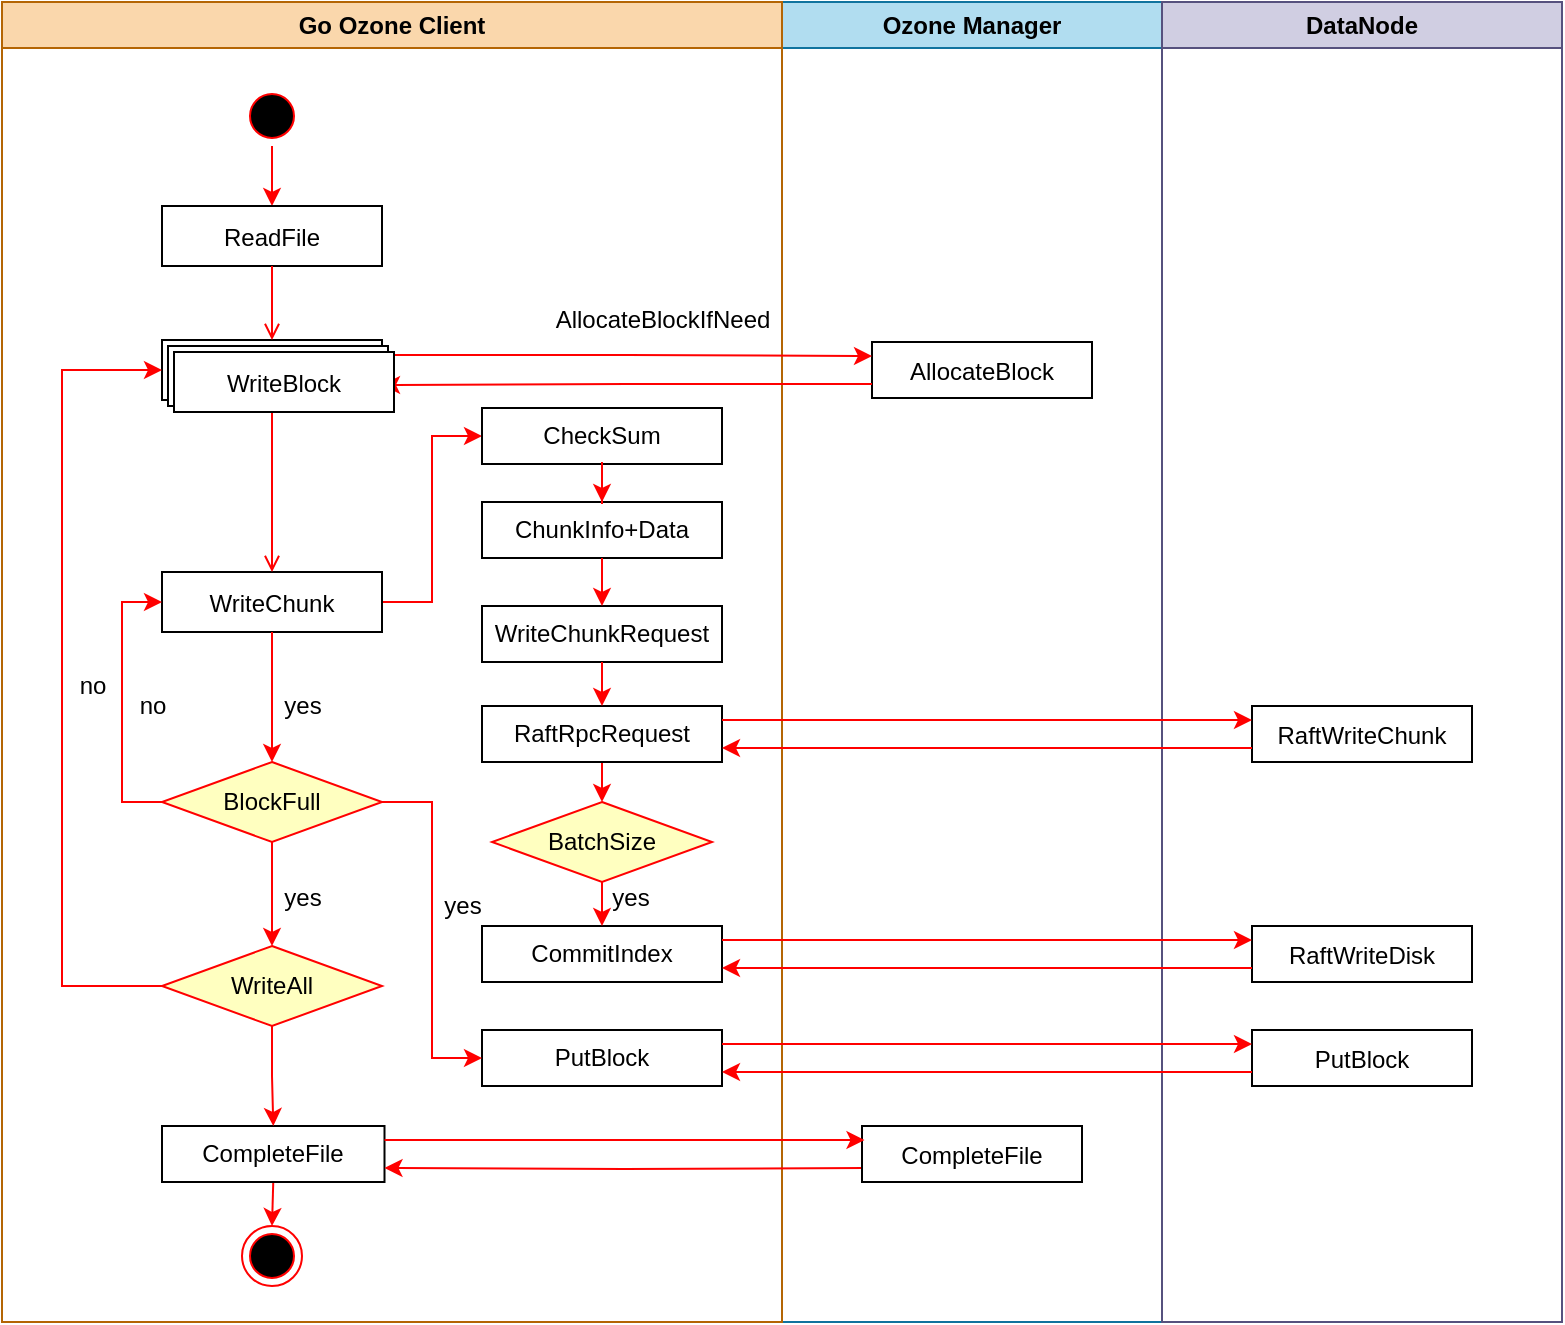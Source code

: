 <mxfile version="14.4.8" type="github">
  <diagram name="Page-1" id="e7e014a7-5840-1c2e-5031-d8a46d1fe8dd">
    <mxGraphModel dx="1577" dy="858" grid="1" gridSize="10" guides="1" tooltips="1" connect="1" arrows="1" fold="1" page="1" pageScale="1" pageWidth="1169" pageHeight="826" background="#ffffff" math="0" shadow="0">
      <root>
        <mxCell id="0" />
        <mxCell id="1" parent="0" />
        <mxCell id="3" value="Ozone Manager" style="swimlane;whiteSpace=wrap;fillColor=#b1ddf0;strokeColor=#10739e;" parent="1" vertex="1">
          <mxGeometry x="510" y="128" width="190" height="660" as="geometry" />
        </mxCell>
        <mxCell id="15" value="AllocateBlock" style="" parent="3" vertex="1">
          <mxGeometry x="45" y="170" width="110" height="28" as="geometry" />
        </mxCell>
        <mxCell id="2" value="Go Ozone Client" style="swimlane;whiteSpace=wrap;fillColor=#fad7ac;strokeColor=#b46504;" parent="3" vertex="1">
          <mxGeometry x="-390" width="390" height="660" as="geometry" />
        </mxCell>
        <mxCell id="Hb1o-aAh4JWjioTGs-aV-61" style="edgeStyle=orthogonalEdgeStyle;rounded=0;orthogonalLoop=1;jettySize=auto;html=1;exitX=0.5;exitY=1;exitDx=0;exitDy=0;entryX=0.5;entryY=0;entryDx=0;entryDy=0;strokeColor=#FF0000;" parent="2" source="5" target="7" edge="1">
          <mxGeometry relative="1" as="geometry" />
        </mxCell>
        <mxCell id="5" value="" style="ellipse;shape=startState;fillColor=#000000;strokeColor=#ff0000;" parent="2" vertex="1">
          <mxGeometry x="120" y="42" width="30" height="30" as="geometry" />
        </mxCell>
        <mxCell id="7" value="ReadFile" style="" parent="2" vertex="1">
          <mxGeometry x="80" y="102" width="110" height="30" as="geometry" />
        </mxCell>
        <mxCell id="8" value="WriteBlock" style="" parent="2" vertex="1">
          <mxGeometry x="80" y="169" width="110" height="30" as="geometry" />
        </mxCell>
        <mxCell id="9" value="" style="endArrow=open;strokeColor=#FF0000;endFill=1;rounded=0" parent="2" source="7" target="8" edge="1">
          <mxGeometry relative="1" as="geometry" />
        </mxCell>
        <mxCell id="Hb1o-aAh4JWjioTGs-aV-103" style="edgeStyle=orthogonalEdgeStyle;rounded=0;orthogonalLoop=1;jettySize=auto;html=1;exitX=1;exitY=0.5;exitDx=0;exitDy=0;entryX=0;entryY=0.5;entryDx=0;entryDy=0;strokeColor=#FF0000;" parent="2" source="10" target="Hb1o-aAh4JWjioTGs-aV-71" edge="1">
          <mxGeometry relative="1" as="geometry" />
        </mxCell>
        <mxCell id="10" value="WriteChunk" style="" parent="2" vertex="1">
          <mxGeometry x="80" y="285" width="110" height="30" as="geometry" />
        </mxCell>
        <mxCell id="11" value="" style="endArrow=open;strokeColor=#FF0000;endFill=1;rounded=0" parent="2" source="8" target="10" edge="1">
          <mxGeometry relative="1" as="geometry" />
        </mxCell>
        <mxCell id="Hb1o-aAh4JWjioTGs-aV-48" style="edgeStyle=orthogonalEdgeStyle;rounded=0;orthogonalLoop=1;jettySize=auto;html=1;exitX=0;exitY=0.5;exitDx=0;exitDy=0;entryX=0;entryY=0.5;entryDx=0;entryDy=0;strokeColor=#FF0000;" parent="2" source="Hb1o-aAh4JWjioTGs-aV-41" target="10" edge="1">
          <mxGeometry relative="1" as="geometry" />
        </mxCell>
        <mxCell id="Hb1o-aAh4JWjioTGs-aV-52" style="edgeStyle=orthogonalEdgeStyle;rounded=0;orthogonalLoop=1;jettySize=auto;html=1;exitX=0.5;exitY=1;exitDx=0;exitDy=0;entryX=0.5;entryY=0;entryDx=0;entryDy=0;strokeColor=#FF0000;" parent="2" source="Hb1o-aAh4JWjioTGs-aV-41" target="Hb1o-aAh4JWjioTGs-aV-50" edge="1">
          <mxGeometry relative="1" as="geometry" />
        </mxCell>
        <mxCell id="Hb1o-aAh4JWjioTGs-aV-41" value="BlockFull" style="rhombus;whiteSpace=wrap;html=1;strokeColor=#FF0000;fillColor=#FFFFC0;" parent="2" vertex="1">
          <mxGeometry x="80" y="380" width="110" height="40" as="geometry" />
        </mxCell>
        <mxCell id="Hb1o-aAh4JWjioTGs-aV-42" value="" style="edgeStyle=orthogonalEdgeStyle;rounded=0;orthogonalLoop=1;jettySize=auto;html=1;strokeColor=#FF0000;" parent="2" source="10" target="Hb1o-aAh4JWjioTGs-aV-41" edge="1">
          <mxGeometry relative="1" as="geometry" />
        </mxCell>
        <mxCell id="Hb1o-aAh4JWjioTGs-aV-45" value="AllocateBlockIfNeed" style="text;html=1;align=center;verticalAlign=middle;resizable=0;points=[];autosize=1;" parent="2" vertex="1">
          <mxGeometry x="270" y="149" width="120" height="20" as="geometry" />
        </mxCell>
        <mxCell id="Hb1o-aAh4JWjioTGs-aV-54" style="edgeStyle=orthogonalEdgeStyle;rounded=0;orthogonalLoop=1;jettySize=auto;html=1;exitX=0;exitY=0.5;exitDx=0;exitDy=0;strokeColor=#FF0000;" parent="2" source="Hb1o-aAh4JWjioTGs-aV-50" edge="1">
          <mxGeometry relative="1" as="geometry">
            <mxPoint x="80" y="184" as="targetPoint" />
            <Array as="points">
              <mxPoint x="30" y="492" />
              <mxPoint x="30" y="184" />
              <mxPoint x="80" y="184" />
            </Array>
          </mxGeometry>
        </mxCell>
        <mxCell id="Hb1o-aAh4JWjioTGs-aV-50" value="WriteAll" style="rhombus;whiteSpace=wrap;html=1;strokeColor=#FF0000;fillColor=#FFFFC0;" parent="2" vertex="1">
          <mxGeometry x="80" y="472" width="110" height="40" as="geometry" />
        </mxCell>
        <mxCell id="Hb1o-aAh4JWjioTGs-aV-53" value="yes" style="text;html=1;align=center;verticalAlign=middle;resizable=0;points=[];autosize=1;" parent="2" vertex="1">
          <mxGeometry x="135" y="342" width="30" height="20" as="geometry" />
        </mxCell>
        <mxCell id="Hb1o-aAh4JWjioTGs-aV-49" value="no" style="text;html=1;align=center;verticalAlign=middle;resizable=0;points=[];autosize=1;" parent="2" vertex="1">
          <mxGeometry x="60" y="342" width="30" height="20" as="geometry" />
        </mxCell>
        <mxCell id="Hb1o-aAh4JWjioTGs-aV-67" style="edgeStyle=orthogonalEdgeStyle;rounded=0;orthogonalLoop=1;jettySize=auto;html=1;exitX=0.5;exitY=1;exitDx=0;exitDy=0;entryX=0.5;entryY=0;entryDx=0;entryDy=0;strokeColor=#FF0000;" parent="2" source="Hb1o-aAh4JWjioTGs-aV-63" target="Hb1o-aAh4JWjioTGs-aV-66" edge="1">
          <mxGeometry relative="1" as="geometry" />
        </mxCell>
        <mxCell id="Hb1o-aAh4JWjioTGs-aV-63" value="CompleteFile" style="whiteSpace=wrap;html=1;fillColor=#FFFFFF;" parent="2" vertex="1">
          <mxGeometry x="80" y="562" width="111.25" height="28" as="geometry" />
        </mxCell>
        <mxCell id="Hb1o-aAh4JWjioTGs-aV-64" value="" style="edgeStyle=orthogonalEdgeStyle;rounded=0;orthogonalLoop=1;jettySize=auto;html=1;strokeColor=#FF0000;" parent="2" source="Hb1o-aAh4JWjioTGs-aV-50" target="Hb1o-aAh4JWjioTGs-aV-63" edge="1">
          <mxGeometry relative="1" as="geometry" />
        </mxCell>
        <mxCell id="Hb1o-aAh4JWjioTGs-aV-55" value="no" style="text;html=1;align=center;verticalAlign=middle;resizable=0;points=[];autosize=1;" parent="2" vertex="1">
          <mxGeometry x="30" y="332" width="30" height="20" as="geometry" />
        </mxCell>
        <mxCell id="Hb1o-aAh4JWjioTGs-aV-65" value="yes" style="text;html=1;align=center;verticalAlign=middle;resizable=0;points=[];autosize=1;" parent="2" vertex="1">
          <mxGeometry x="135" y="438" width="30" height="20" as="geometry" />
        </mxCell>
        <mxCell id="Hb1o-aAh4JWjioTGs-aV-66" value="" style="ellipse;html=1;shape=endState;fillColor=#000000;strokeColor=#ff0000;" parent="2" vertex="1">
          <mxGeometry x="120" y="612" width="30" height="30" as="geometry" />
        </mxCell>
        <mxCell id="Hb1o-aAh4JWjioTGs-aV-71" value="CheckSum" style="rounded=0;whiteSpace=wrap;html=1;strokeColor=#000000;fillColor=#FFFFFF;" parent="2" vertex="1">
          <mxGeometry x="240" y="203" width="120" height="28" as="geometry" />
        </mxCell>
        <mxCell id="Hb1o-aAh4JWjioTGs-aV-72" value="ChunkInfo+Data" style="rounded=0;whiteSpace=wrap;html=1;strokeColor=#000000;fillColor=#FFFFFF;" parent="2" vertex="1">
          <mxGeometry x="240" y="250" width="120" height="28" as="geometry" />
        </mxCell>
        <mxCell id="Hb1o-aAh4JWjioTGs-aV-73" value="" style="edgeStyle=orthogonalEdgeStyle;rounded=0;orthogonalLoop=1;jettySize=auto;html=1;strokeColor=#FF0000;" parent="2" source="Hb1o-aAh4JWjioTGs-aV-71" target="Hb1o-aAh4JWjioTGs-aV-72" edge="1">
          <mxGeometry relative="1" as="geometry" />
        </mxCell>
        <mxCell id="Hb1o-aAh4JWjioTGs-aV-74" value="WriteChunkRequest" style="rounded=0;whiteSpace=wrap;html=1;strokeColor=#000000;fillColor=#FFFFFF;" parent="2" vertex="1">
          <mxGeometry x="240" y="302" width="120" height="28" as="geometry" />
        </mxCell>
        <mxCell id="Hb1o-aAh4JWjioTGs-aV-75" value="" style="edgeStyle=orthogonalEdgeStyle;rounded=0;orthogonalLoop=1;jettySize=auto;html=1;strokeColor=#FF0000;" parent="2" source="Hb1o-aAh4JWjioTGs-aV-72" target="Hb1o-aAh4JWjioTGs-aV-74" edge="1">
          <mxGeometry relative="1" as="geometry" />
        </mxCell>
        <mxCell id="Hb1o-aAh4JWjioTGs-aV-77" value="PutBlock" style="rounded=0;whiteSpace=wrap;html=1;strokeColor=#000000;fillColor=#FFFFFF;" parent="2" vertex="1">
          <mxGeometry x="240" y="514" width="120" height="28" as="geometry" />
        </mxCell>
        <mxCell id="Hb1o-aAh4JWjioTGs-aV-76" style="edgeStyle=orthogonalEdgeStyle;rounded=0;orthogonalLoop=1;jettySize=auto;html=1;exitX=1;exitY=0.5;exitDx=0;exitDy=0;strokeColor=#FF0000;entryX=0;entryY=0.5;entryDx=0;entryDy=0;" parent="2" source="Hb1o-aAh4JWjioTGs-aV-41" target="Hb1o-aAh4JWjioTGs-aV-77" edge="1">
          <mxGeometry relative="1" as="geometry">
            <mxPoint x="220" y="412" as="targetPoint" />
          </mxGeometry>
        </mxCell>
        <mxCell id="Hb1o-aAh4JWjioTGs-aV-78" value="yes" style="text;html=1;align=center;verticalAlign=middle;resizable=0;points=[];autosize=1;" parent="2" vertex="1">
          <mxGeometry x="215" y="442" width="30" height="20" as="geometry" />
        </mxCell>
        <mxCell id="Hb1o-aAh4JWjioTGs-aV-97" style="edgeStyle=orthogonalEdgeStyle;rounded=0;orthogonalLoop=1;jettySize=auto;html=1;exitX=0.5;exitY=1;exitDx=0;exitDy=0;entryX=0.5;entryY=0;entryDx=0;entryDy=0;strokeColor=#FF0000;" parent="2" source="Hb1o-aAh4JWjioTGs-aV-79" target="Hb1o-aAh4JWjioTGs-aV-94" edge="1">
          <mxGeometry relative="1" as="geometry" />
        </mxCell>
        <mxCell id="Hb1o-aAh4JWjioTGs-aV-79" value="RaftRpcRequest" style="rounded=0;whiteSpace=wrap;html=1;strokeColor=#000000;fillColor=#FFFFFF;" parent="2" vertex="1">
          <mxGeometry x="240" y="352" width="120" height="28" as="geometry" />
        </mxCell>
        <mxCell id="Hb1o-aAh4JWjioTGs-aV-80" value="" style="edgeStyle=orthogonalEdgeStyle;rounded=0;orthogonalLoop=1;jettySize=auto;html=1;strokeColor=#FF0000;" parent="2" source="Hb1o-aAh4JWjioTGs-aV-74" target="Hb1o-aAh4JWjioTGs-aV-79" edge="1">
          <mxGeometry relative="1" as="geometry" />
        </mxCell>
        <mxCell id="Hb1o-aAh4JWjioTGs-aV-94" value="BatchSize" style="rhombus;whiteSpace=wrap;html=1;strokeColor=#FF0000;fillColor=#FFFFC0;" parent="2" vertex="1">
          <mxGeometry x="245" y="400" width="110" height="40" as="geometry" />
        </mxCell>
        <mxCell id="Hb1o-aAh4JWjioTGs-aV-96" value="CommitIndex" style="rounded=0;whiteSpace=wrap;html=1;strokeColor=#000000;fillColor=#FFFFFF;" parent="2" vertex="1">
          <mxGeometry x="240" y="462" width="120" height="28" as="geometry" />
        </mxCell>
        <mxCell id="Hb1o-aAh4JWjioTGs-aV-98" value="yes" style="text;html=1;align=center;verticalAlign=middle;resizable=0;points=[];autosize=1;" parent="2" vertex="1">
          <mxGeometry x="299" y="438" width="30" height="20" as="geometry" />
        </mxCell>
        <mxCell id="NdFn4MdIjwzxoT-B7RFK-15" value="WriteBlock" style="" vertex="1" parent="2">
          <mxGeometry x="83" y="172" width="110" height="30" as="geometry" />
        </mxCell>
        <mxCell id="Hb1o-aAh4JWjioTGs-aV-44" style="edgeStyle=orthogonalEdgeStyle;rounded=0;orthogonalLoop=1;jettySize=auto;html=1;exitX=1;exitY=0.25;exitDx=0;exitDy=0;entryX=0;entryY=0.25;entryDx=0;entryDy=0;strokeColor=#FF0000;" parent="3" source="8" target="15" edge="1">
          <mxGeometry relative="1" as="geometry">
            <mxPoint x="35.5" y="185" as="targetPoint" />
          </mxGeometry>
        </mxCell>
        <mxCell id="Hb1o-aAh4JWjioTGs-aV-46" style="edgeStyle=orthogonalEdgeStyle;rounded=0;orthogonalLoop=1;jettySize=auto;html=1;exitX=0;exitY=0.75;exitDx=0;exitDy=0;entryX=1;entryY=0.75;entryDx=0;entryDy=0;strokeColor=#FF0000;" parent="3" source="15" target="8" edge="1">
          <mxGeometry relative="1" as="geometry">
            <mxPoint x="-104.5" y="212" as="targetPoint" />
          </mxGeometry>
        </mxCell>
        <mxCell id="Hb1o-aAh4JWjioTGs-aV-84" style="edgeStyle=orthogonalEdgeStyle;rounded=0;orthogonalLoop=1;jettySize=auto;html=1;exitX=0;exitY=0.75;exitDx=0;exitDy=0;entryX=1;entryY=0.75;entryDx=0;entryDy=0;strokeColor=#FF0000;" parent="3" target="Hb1o-aAh4JWjioTGs-aV-63" edge="1">
          <mxGeometry relative="1" as="geometry">
            <mxPoint x="41.25" y="583" as="sourcePoint" />
          </mxGeometry>
        </mxCell>
        <mxCell id="Hb1o-aAh4JWjioTGs-aV-82" value="CompleteFile" style="" parent="3" vertex="1">
          <mxGeometry x="40" y="562" width="110" height="28" as="geometry" />
        </mxCell>
        <mxCell id="Hb1o-aAh4JWjioTGs-aV-83" style="edgeStyle=orthogonalEdgeStyle;rounded=0;orthogonalLoop=1;jettySize=auto;html=1;exitX=1;exitY=0.25;exitDx=0;exitDy=0;entryX=0;entryY=0.25;entryDx=0;entryDy=0;strokeColor=#FF0000;" parent="3" source="Hb1o-aAh4JWjioTGs-aV-63" edge="1">
          <mxGeometry relative="1" as="geometry">
            <mxPoint x="41.25" y="569" as="targetPoint" />
          </mxGeometry>
        </mxCell>
        <mxCell id="4" value="DataNode" style="swimlane;whiteSpace=wrap;fillColor=#d0cee2;strokeColor=#56517e;" parent="1" vertex="1">
          <mxGeometry x="700" y="128" width="200" height="660" as="geometry" />
        </mxCell>
        <mxCell id="Hb1o-aAh4JWjioTGs-aV-62" value="RaftWriteChunk" style="" parent="4" vertex="1">
          <mxGeometry x="45" y="352" width="110" height="28" as="geometry" />
        </mxCell>
        <mxCell id="Hb1o-aAh4JWjioTGs-aV-87" value="PutBlock" style="" parent="4" vertex="1">
          <mxGeometry x="45" y="514" width="110" height="28" as="geometry" />
        </mxCell>
        <mxCell id="Hb1o-aAh4JWjioTGs-aV-99" value="RaftWriteDisk" style="" parent="4" vertex="1">
          <mxGeometry x="45" y="462" width="110" height="28" as="geometry" />
        </mxCell>
        <mxCell id="Hb1o-aAh4JWjioTGs-aV-85" style="edgeStyle=orthogonalEdgeStyle;rounded=0;orthogonalLoop=1;jettySize=auto;html=1;exitX=1;exitY=0.25;exitDx=0;exitDy=0;entryX=0;entryY=0.25;entryDx=0;entryDy=0;strokeColor=#FF0000;" parent="1" source="Hb1o-aAh4JWjioTGs-aV-79" target="Hb1o-aAh4JWjioTGs-aV-62" edge="1">
          <mxGeometry relative="1" as="geometry" />
        </mxCell>
        <mxCell id="Hb1o-aAh4JWjioTGs-aV-86" style="edgeStyle=orthogonalEdgeStyle;rounded=0;orthogonalLoop=1;jettySize=auto;html=1;exitX=0;exitY=0.75;exitDx=0;exitDy=0;entryX=1;entryY=0.75;entryDx=0;entryDy=0;strokeColor=#FF0000;" parent="1" source="Hb1o-aAh4JWjioTGs-aV-62" target="Hb1o-aAh4JWjioTGs-aV-79" edge="1">
          <mxGeometry relative="1" as="geometry" />
        </mxCell>
        <mxCell id="Hb1o-aAh4JWjioTGs-aV-88" style="edgeStyle=orthogonalEdgeStyle;rounded=0;orthogonalLoop=1;jettySize=auto;html=1;exitX=1;exitY=0.25;exitDx=0;exitDy=0;entryX=0;entryY=0.25;entryDx=0;entryDy=0;strokeColor=#FF0000;" parent="1" source="Hb1o-aAh4JWjioTGs-aV-77" target="Hb1o-aAh4JWjioTGs-aV-87" edge="1">
          <mxGeometry relative="1" as="geometry" />
        </mxCell>
        <mxCell id="Hb1o-aAh4JWjioTGs-aV-89" style="edgeStyle=orthogonalEdgeStyle;rounded=0;orthogonalLoop=1;jettySize=auto;html=1;exitX=0;exitY=0.75;exitDx=0;exitDy=0;entryX=1;entryY=0.75;entryDx=0;entryDy=0;strokeColor=#FF0000;" parent="1" source="Hb1o-aAh4JWjioTGs-aV-87" target="Hb1o-aAh4JWjioTGs-aV-77" edge="1">
          <mxGeometry relative="1" as="geometry" />
        </mxCell>
        <mxCell id="Hb1o-aAh4JWjioTGs-aV-95" style="edgeStyle=orthogonalEdgeStyle;rounded=0;orthogonalLoop=1;jettySize=auto;html=1;exitX=0.5;exitY=1;exitDx=0;exitDy=0;strokeColor=#FF0000;" parent="1" source="Hb1o-aAh4JWjioTGs-aV-94" edge="1">
          <mxGeometry relative="1" as="geometry">
            <mxPoint x="420" y="590" as="targetPoint" />
          </mxGeometry>
        </mxCell>
        <mxCell id="Hb1o-aAh4JWjioTGs-aV-100" style="edgeStyle=orthogonalEdgeStyle;rounded=0;orthogonalLoop=1;jettySize=auto;html=1;exitX=1;exitY=0.25;exitDx=0;exitDy=0;entryX=0;entryY=0.25;entryDx=0;entryDy=0;strokeColor=#FF0000;" parent="1" source="Hb1o-aAh4JWjioTGs-aV-96" target="Hb1o-aAh4JWjioTGs-aV-99" edge="1">
          <mxGeometry relative="1" as="geometry" />
        </mxCell>
        <mxCell id="Hb1o-aAh4JWjioTGs-aV-101" style="edgeStyle=orthogonalEdgeStyle;rounded=0;orthogonalLoop=1;jettySize=auto;html=1;exitX=0;exitY=0.75;exitDx=0;exitDy=0;entryX=1;entryY=0.75;entryDx=0;entryDy=0;strokeColor=#FF0000;" parent="1" source="Hb1o-aAh4JWjioTGs-aV-99" target="Hb1o-aAh4JWjioTGs-aV-96" edge="1">
          <mxGeometry relative="1" as="geometry" />
        </mxCell>
        <mxCell id="NdFn4MdIjwzxoT-B7RFK-17" value="WriteBlock" style="" vertex="1" parent="1">
          <mxGeometry x="206" y="303" width="110" height="30" as="geometry" />
        </mxCell>
      </root>
    </mxGraphModel>
  </diagram>
</mxfile>
